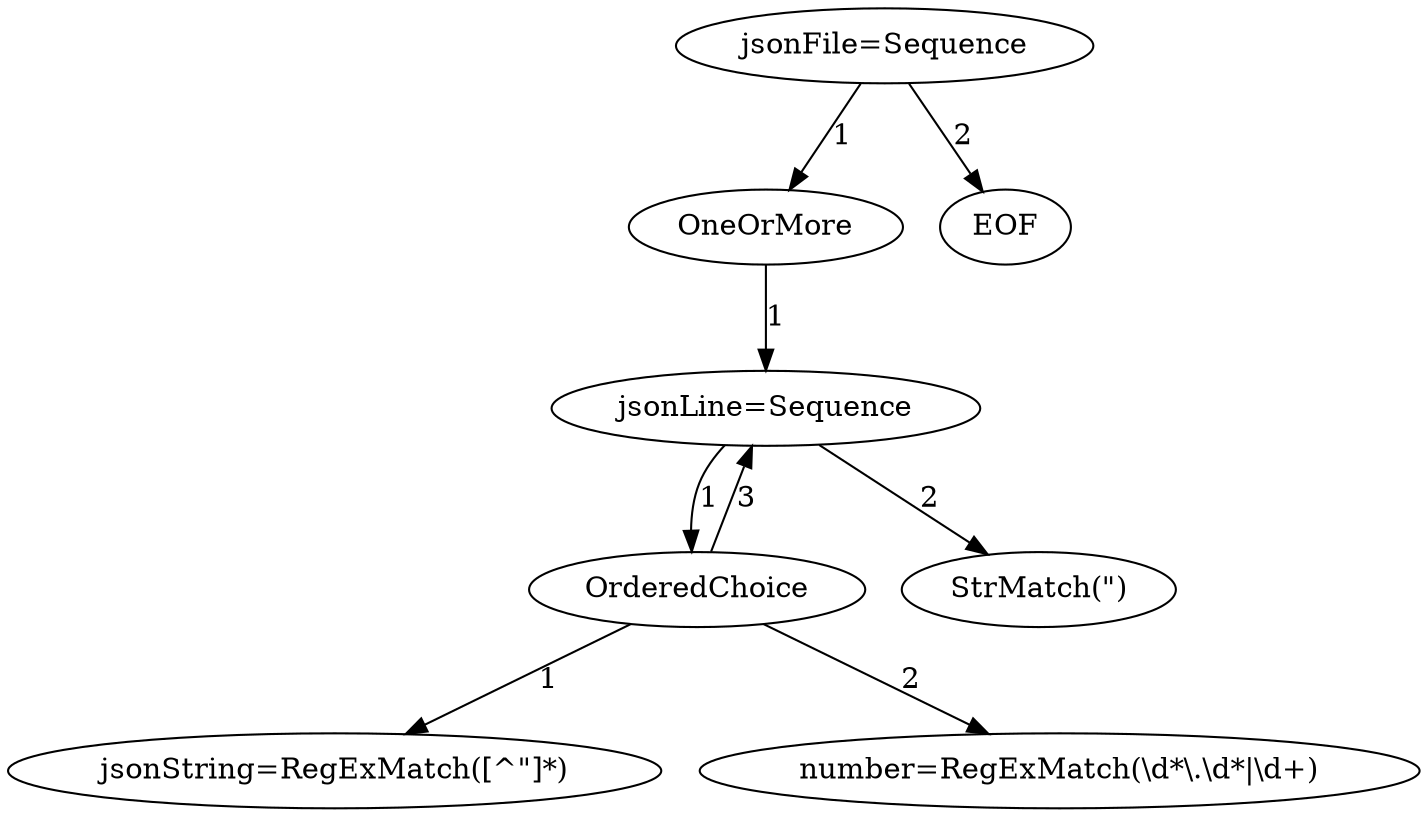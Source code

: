 digraph arpeggio_graph {
139803506879184 [label="jsonFile=Sequence"];
139803506879184->139803506879120 [label="1"]

139803506879120 [label="OneOrMore"];
139803506879120->139803506879568 [label="1"]

139803506879568 [label="jsonLine=Sequence"];
139803506879568->139803506426640 [label="1"]

139803506426640 [label="OrderedChoice"];
139803506426640->139803506568272 [label="1"]

139803506568272 [label="jsonString=RegExMatch([^\"]*)"];
139803506426640->139803506568336 [label="2"]

139803506568336 [label="number=RegExMatch(\\d*\\.\\d*|\\d+)"];
139803506426640->139803506879568 [label="3"]

139803506879568->139803506428880 [label="2"]

139803506428880 [label="StrMatch(\")"];
139803506879184->139803506459152 [label="2"]

139803506459152 [label="EOF"];
}